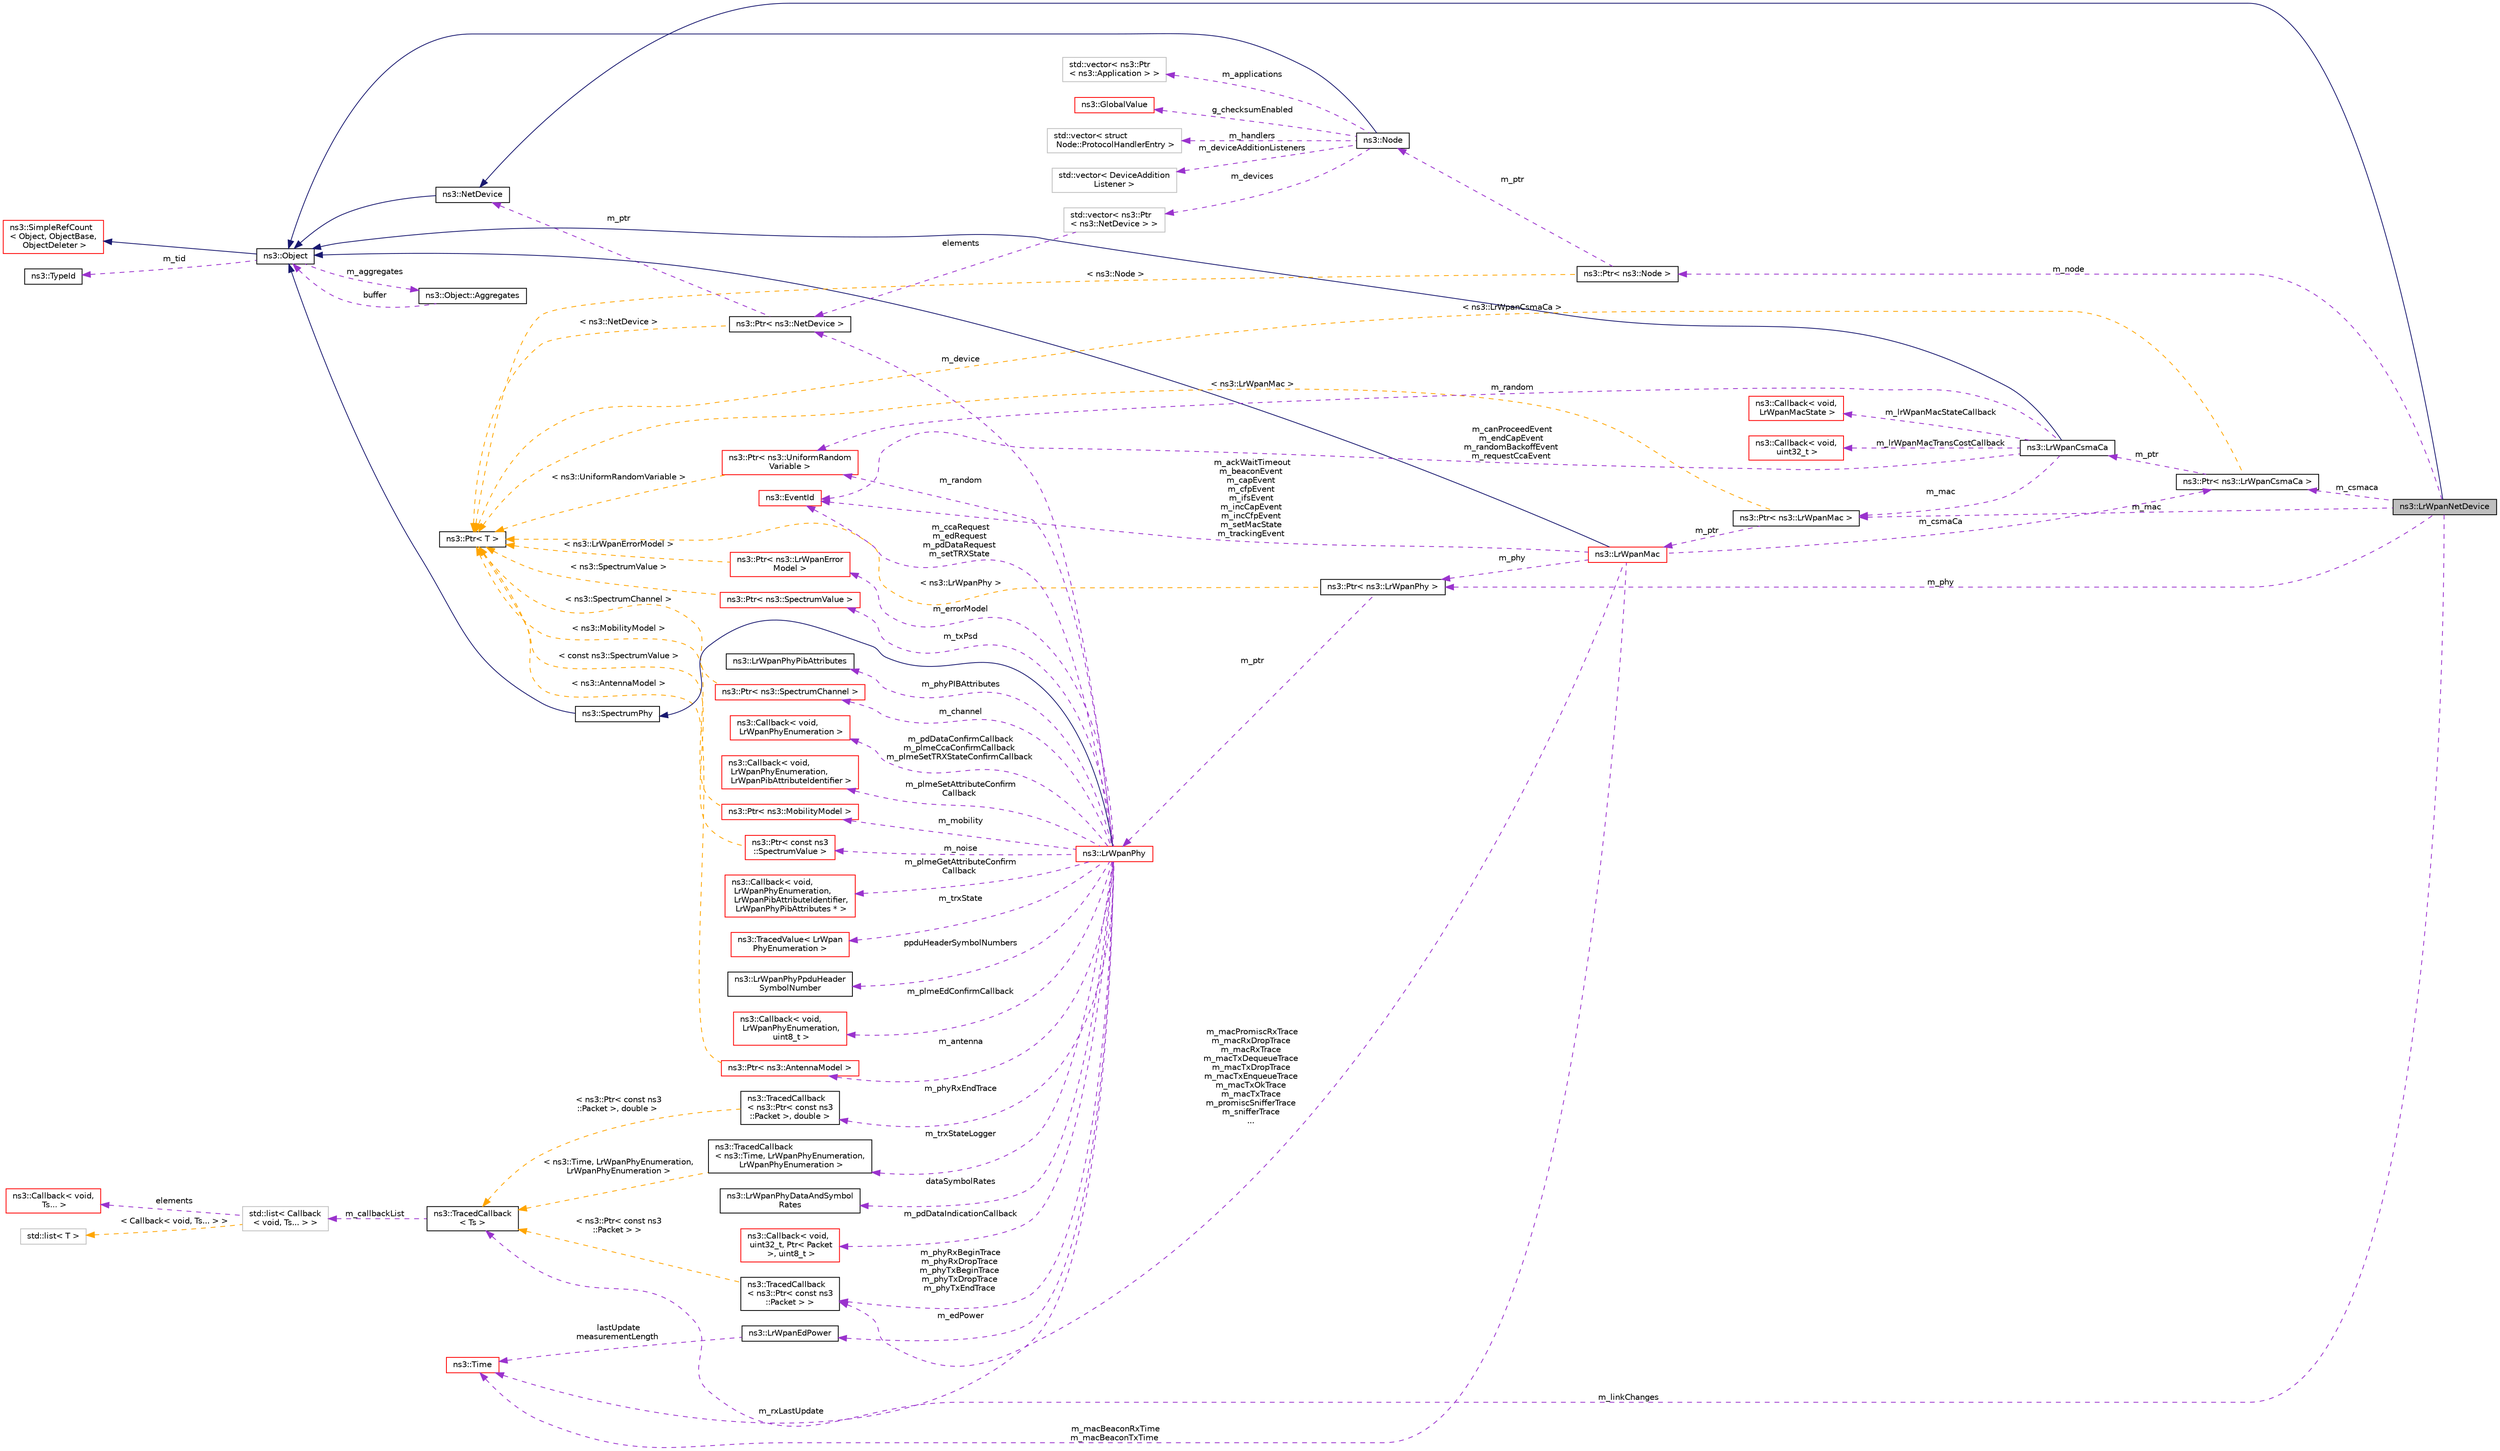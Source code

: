 digraph "ns3::LrWpanNetDevice"
{
 // LATEX_PDF_SIZE
  edge [fontname="Helvetica",fontsize="10",labelfontname="Helvetica",labelfontsize="10"];
  node [fontname="Helvetica",fontsize="10",shape=record];
  rankdir="LR";
  Node1 [label="ns3::LrWpanNetDevice",height=0.2,width=0.4,color="black", fillcolor="grey75", style="filled", fontcolor="black",tooltip="Network layer to device interface."];
  Node2 -> Node1 [dir="back",color="midnightblue",fontsize="10",style="solid",fontname="Helvetica"];
  Node2 [label="ns3::NetDevice",height=0.2,width=0.4,color="black", fillcolor="white", style="filled",URL="$classns3_1_1_net_device.html",tooltip="Network layer to device interface."];
  Node3 -> Node2 [dir="back",color="midnightblue",fontsize="10",style="solid",fontname="Helvetica"];
  Node3 [label="ns3::Object",height=0.2,width=0.4,color="black", fillcolor="white", style="filled",URL="$classns3_1_1_object.html",tooltip="A base class which provides memory management and object aggregation."];
  Node4 -> Node3 [dir="back",color="midnightblue",fontsize="10",style="solid",fontname="Helvetica"];
  Node4 [label="ns3::SimpleRefCount\l\< Object, ObjectBase,\l ObjectDeleter \>",height=0.2,width=0.4,color="red", fillcolor="white", style="filled",URL="$classns3_1_1_simple_ref_count.html",tooltip=" "];
  Node8 -> Node3 [dir="back",color="darkorchid3",fontsize="10",style="dashed",label=" m_tid" ,fontname="Helvetica"];
  Node8 [label="ns3::TypeId",height=0.2,width=0.4,color="black", fillcolor="white", style="filled",URL="$classns3_1_1_type_id.html",tooltip="a unique identifier for an interface."];
  Node9 -> Node3 [dir="back",color="darkorchid3",fontsize="10",style="dashed",label=" m_aggregates" ,fontname="Helvetica"];
  Node9 [label="ns3::Object::Aggregates",height=0.2,width=0.4,color="black", fillcolor="white", style="filled",URL="$structns3_1_1_object_1_1_aggregates.html",tooltip="The list of Objects aggregated to this one."];
  Node3 -> Node9 [dir="back",color="darkorchid3",fontsize="10",style="dashed",label=" buffer" ,fontname="Helvetica"];
  Node10 -> Node1 [dir="back",color="darkorchid3",fontsize="10",style="dashed",label=" m_node" ,fontname="Helvetica"];
  Node10 [label="ns3::Ptr\< ns3::Node \>",height=0.2,width=0.4,color="black", fillcolor="white", style="filled",URL="$classns3_1_1_ptr.html",tooltip=" "];
  Node11 -> Node10 [dir="back",color="darkorchid3",fontsize="10",style="dashed",label=" m_ptr" ,fontname="Helvetica"];
  Node11 [label="ns3::Node",height=0.2,width=0.4,color="black", fillcolor="white", style="filled",URL="$classns3_1_1_node.html",tooltip="A network Node."];
  Node3 -> Node11 [dir="back",color="midnightblue",fontsize="10",style="solid",fontname="Helvetica"];
  Node12 -> Node11 [dir="back",color="darkorchid3",fontsize="10",style="dashed",label=" m_applications" ,fontname="Helvetica"];
  Node12 [label="std::vector\< ns3::Ptr\l\< ns3::Application \> \>",height=0.2,width=0.4,color="grey75", fillcolor="white", style="filled",tooltip=" "];
  Node25 -> Node11 [dir="back",color="darkorchid3",fontsize="10",style="dashed",label=" m_devices" ,fontname="Helvetica"];
  Node25 [label="std::vector\< ns3::Ptr\l\< ns3::NetDevice \> \>",height=0.2,width=0.4,color="grey75", fillcolor="white", style="filled",tooltip=" "];
  Node26 -> Node25 [dir="back",color="darkorchid3",fontsize="10",style="dashed",label=" elements" ,fontname="Helvetica"];
  Node26 [label="ns3::Ptr\< ns3::NetDevice \>",height=0.2,width=0.4,color="black", fillcolor="white", style="filled",URL="$classns3_1_1_ptr.html",tooltip=" "];
  Node2 -> Node26 [dir="back",color="darkorchid3",fontsize="10",style="dashed",label=" m_ptr" ,fontname="Helvetica"];
  Node19 -> Node26 [dir="back",color="orange",fontsize="10",style="dashed",label=" \< ns3::NetDevice \>" ,fontname="Helvetica"];
  Node19 [label="ns3::Ptr\< T \>",height=0.2,width=0.4,color="black", fillcolor="white", style="filled",URL="$classns3_1_1_ptr.html",tooltip="Smart pointer class similar to boost::intrusive_ptr."];
  Node27 -> Node11 [dir="back",color="darkorchid3",fontsize="10",style="dashed",label=" g_checksumEnabled" ,fontname="Helvetica"];
  Node27 [label="ns3::GlobalValue",height=0.2,width=0.4,color="red", fillcolor="white", style="filled",URL="$classns3_1_1_global_value.html",tooltip="Hold a so-called 'global value'."];
  Node36 -> Node11 [dir="back",color="darkorchid3",fontsize="10",style="dashed",label=" m_handlers" ,fontname="Helvetica"];
  Node36 [label="std::vector\< struct\l Node::ProtocolHandlerEntry \>",height=0.2,width=0.4,color="grey75", fillcolor="white", style="filled",tooltip=" "];
  Node44 -> Node11 [dir="back",color="darkorchid3",fontsize="10",style="dashed",label=" m_deviceAdditionListeners" ,fontname="Helvetica"];
  Node44 [label="std::vector\< DeviceAddition\lListener \>",height=0.2,width=0.4,color="grey75", fillcolor="white", style="filled",tooltip=" "];
  Node19 -> Node10 [dir="back",color="orange",fontsize="10",style="dashed",label=" \< ns3::Node \>" ,fontname="Helvetica"];
  Node45 -> Node1 [dir="back",color="darkorchid3",fontsize="10",style="dashed",label=" m_csmaca" ,fontname="Helvetica"];
  Node45 [label="ns3::Ptr\< ns3::LrWpanCsmaCa \>",height=0.2,width=0.4,color="black", fillcolor="white", style="filled",URL="$classns3_1_1_ptr.html",tooltip=" "];
  Node46 -> Node45 [dir="back",color="darkorchid3",fontsize="10",style="dashed",label=" m_ptr" ,fontname="Helvetica"];
  Node46 [label="ns3::LrWpanCsmaCa",height=0.2,width=0.4,color="black", fillcolor="white", style="filled",URL="$classns3_1_1_lr_wpan_csma_ca.html",tooltip="This class is a helper for the LrWpanMac to manage the Csma/CA state machine according to IEEE 802...."];
  Node3 -> Node46 [dir="back",color="midnightblue",fontsize="10",style="solid",fontname="Helvetica"];
  Node47 -> Node46 [dir="back",color="darkorchid3",fontsize="10",style="dashed",label=" m_lrWpanMacTransCostCallback" ,fontname="Helvetica"];
  Node47 [label="ns3::Callback\< void,\l uint32_t \>",height=0.2,width=0.4,color="red", fillcolor="white", style="filled",URL="$classns3_1_1_callback.html",tooltip=" "];
  Node15 -> Node46 [dir="back",color="darkorchid3",fontsize="10",style="dashed",label=" m_canProceedEvent\nm_endCapEvent\nm_randomBackoffEvent\nm_requestCcaEvent" ,fontname="Helvetica"];
  Node15 [label="ns3::EventId",height=0.2,width=0.4,color="red", fillcolor="white", style="filled",URL="$classns3_1_1_event_id.html",tooltip="An identifier for simulation events."];
  Node48 -> Node46 [dir="back",color="darkorchid3",fontsize="10",style="dashed",label=" m_random" ,fontname="Helvetica"];
  Node48 [label="ns3::Ptr\< ns3::UniformRandom\lVariable \>",height=0.2,width=0.4,color="red", fillcolor="white", style="filled",URL="$classns3_1_1_ptr.html",tooltip=" "];
  Node19 -> Node48 [dir="back",color="orange",fontsize="10",style="dashed",label=" \< ns3::UniformRandomVariable \>" ,fontname="Helvetica"];
  Node52 -> Node46 [dir="back",color="darkorchid3",fontsize="10",style="dashed",label=" m_mac" ,fontname="Helvetica"];
  Node52 [label="ns3::Ptr\< ns3::LrWpanMac \>",height=0.2,width=0.4,color="black", fillcolor="white", style="filled",URL="$classns3_1_1_ptr.html",tooltip=" "];
  Node53 -> Node52 [dir="back",color="darkorchid3",fontsize="10",style="dashed",label=" m_ptr" ,fontname="Helvetica"];
  Node53 [label="ns3::LrWpanMac",height=0.2,width=0.4,color="red", fillcolor="white", style="filled",URL="$classns3_1_1_lr_wpan_mac.html",tooltip="Class that implements the LR-WPAN MAC state machine."];
  Node3 -> Node53 [dir="back",color="midnightblue",fontsize="10",style="solid",fontname="Helvetica"];
  Node54 -> Node53 [dir="back",color="darkorchid3",fontsize="10",style="dashed",label=" m_macPromiscRxTrace\nm_macRxDropTrace\nm_macRxTrace\nm_macTxDequeueTrace\nm_macTxDropTrace\nm_macTxEnqueueTrace\nm_macTxOkTrace\nm_macTxTrace\nm_promiscSnifferTrace\nm_snifferTrace\n..." ,fontname="Helvetica"];
  Node54 [label="ns3::TracedCallback\l\< ns3::Ptr\< const ns3\l::Packet \> \>",height=0.2,width=0.4,color="black", fillcolor="white", style="filled",URL="$classns3_1_1_traced_callback.html",tooltip=" "];
  Node55 -> Node54 [dir="back",color="orange",fontsize="10",style="dashed",label=" \< ns3::Ptr\< const ns3\l::Packet \> \>" ,fontname="Helvetica"];
  Node55 [label="ns3::TracedCallback\l\< Ts \>",height=0.2,width=0.4,color="black", fillcolor="white", style="filled",URL="$classns3_1_1_traced_callback.html",tooltip="Forward calls to a chain of Callback."];
  Node56 -> Node55 [dir="back",color="darkorchid3",fontsize="10",style="dashed",label=" m_callbackList" ,fontname="Helvetica"];
  Node56 [label="std::list\< Callback\l\< void, Ts... \> \>",height=0.2,width=0.4,color="grey75", fillcolor="white", style="filled",tooltip=" "];
  Node57 -> Node56 [dir="back",color="darkorchid3",fontsize="10",style="dashed",label=" elements" ,fontname="Helvetica"];
  Node57 [label="ns3::Callback\< void,\l Ts... \>",height=0.2,width=0.4,color="red", fillcolor="white", style="filled",URL="$classns3_1_1_callback.html",tooltip=" "];
  Node58 -> Node56 [dir="back",color="orange",fontsize="10",style="dashed",label=" \< Callback\< void, Ts... \> \>" ,fontname="Helvetica"];
  Node58 [label="std::list\< T \>",height=0.2,width=0.4,color="grey75", fillcolor="white", style="filled",tooltip=" "];
  Node15 -> Node53 [dir="back",color="darkorchid3",fontsize="10",style="dashed",label=" m_ackWaitTimeout\nm_beaconEvent\nm_capEvent\nm_cfpEvent\nm_ifsEvent\nm_incCapEvent\nm_incCfpEvent\nm_setMacState\nm_trackingEvent" ,fontname="Helvetica"];
  Node45 -> Node53 [dir="back",color="darkorchid3",fontsize="10",style="dashed",label=" m_csmaCa" ,fontname="Helvetica"];
  Node20 -> Node53 [dir="back",color="darkorchid3",fontsize="10",style="dashed",label=" m_macBeaconRxTime\nm_macBeaconTxTime" ,fontname="Helvetica"];
  Node20 [label="ns3::Time",height=0.2,width=0.4,color="red", fillcolor="white", style="filled",URL="$classns3_1_1_time.html",tooltip="Simulation virtual time values and global simulation resolution."];
  Node92 -> Node53 [dir="back",color="darkorchid3",fontsize="10",style="dashed",label=" m_phy" ,fontname="Helvetica"];
  Node92 [label="ns3::Ptr\< ns3::LrWpanPhy \>",height=0.2,width=0.4,color="black", fillcolor="white", style="filled",URL="$classns3_1_1_ptr.html",tooltip=" "];
  Node93 -> Node92 [dir="back",color="darkorchid3",fontsize="10",style="dashed",label=" m_ptr" ,fontname="Helvetica"];
  Node93 [label="ns3::LrWpanPhy",height=0.2,width=0.4,color="red", fillcolor="white", style="filled",URL="$classns3_1_1_lr_wpan_phy.html",tooltip="Make LrWpanPhy a SpectrumPhy so we can enable the eventual modeling of device interference."];
  Node94 -> Node93 [dir="back",color="midnightblue",fontsize="10",style="solid",fontname="Helvetica"];
  Node94 [label="ns3::SpectrumPhy",height=0.2,width=0.4,color="black", fillcolor="white", style="filled",URL="$classns3_1_1_spectrum_phy.html",tooltip="Abstract base class for Spectrum-aware PHY layers."];
  Node3 -> Node94 [dir="back",color="midnightblue",fontsize="10",style="solid",fontname="Helvetica"];
  Node95 -> Node93 [dir="back",color="darkorchid3",fontsize="10",style="dashed",label=" m_channel" ,fontname="Helvetica"];
  Node95 [label="ns3::Ptr\< ns3::SpectrumChannel \>",height=0.2,width=0.4,color="red", fillcolor="white", style="filled",URL="$classns3_1_1_ptr.html",tooltip=" "];
  Node19 -> Node95 [dir="back",color="orange",fontsize="10",style="dashed",label=" \< ns3::SpectrumChannel \>" ,fontname="Helvetica"];
  Node107 -> Node93 [dir="back",color="darkorchid3",fontsize="10",style="dashed",label=" m_mobility" ,fontname="Helvetica"];
  Node107 [label="ns3::Ptr\< ns3::MobilityModel \>",height=0.2,width=0.4,color="red", fillcolor="white", style="filled",URL="$classns3_1_1_ptr.html",tooltip=" "];
  Node19 -> Node107 [dir="back",color="orange",fontsize="10",style="dashed",label=" \< ns3::MobilityModel \>" ,fontname="Helvetica"];
  Node54 -> Node93 [dir="back",color="darkorchid3",fontsize="10",style="dashed",label=" m_phyRxBeginTrace\nm_phyRxDropTrace\nm_phyTxBeginTrace\nm_phyTxDropTrace\nm_phyTxEndTrace" ,fontname="Helvetica"];
  Node110 -> Node93 [dir="back",color="darkorchid3",fontsize="10",style="dashed",label=" m_antenna" ,fontname="Helvetica"];
  Node110 [label="ns3::Ptr\< ns3::AntennaModel \>",height=0.2,width=0.4,color="red", fillcolor="white", style="filled",URL="$classns3_1_1_ptr.html",tooltip=" "];
  Node19 -> Node110 [dir="back",color="orange",fontsize="10",style="dashed",label=" \< ns3::AntennaModel \>" ,fontname="Helvetica"];
  Node112 -> Node93 [dir="back",color="darkorchid3",fontsize="10",style="dashed",label=" m_trxStateLogger" ,fontname="Helvetica"];
  Node112 [label="ns3::TracedCallback\l\< ns3::Time, LrWpanPhyEnumeration,\l LrWpanPhyEnumeration \>",height=0.2,width=0.4,color="black", fillcolor="white", style="filled",URL="$classns3_1_1_traced_callback.html",tooltip=" "];
  Node55 -> Node112 [dir="back",color="orange",fontsize="10",style="dashed",label=" \< ns3::Time, LrWpanPhyEnumeration,\l LrWpanPhyEnumeration \>" ,fontname="Helvetica"];
  Node113 -> Node93 [dir="back",color="darkorchid3",fontsize="10",style="dashed",label=" m_edPower" ,fontname="Helvetica"];
  Node113 [label="ns3::LrWpanEdPower",height=0.2,width=0.4,color="black", fillcolor="white", style="filled",URL="$structns3_1_1_lr_wpan_ed_power.html",tooltip="Helper structure to manage the power measurement during ED."];
  Node20 -> Node113 [dir="back",color="darkorchid3",fontsize="10",style="dashed",label=" lastUpdate\nmeasurementLength" ,fontname="Helvetica"];
  Node114 -> Node93 [dir="back",color="darkorchid3",fontsize="10",style="dashed",label=" m_pdDataConfirmCallback\nm_plmeCcaConfirmCallback\nm_plmeSetTRXStateConfirmCallback" ,fontname="Helvetica"];
  Node114 [label="ns3::Callback\< void,\l LrWpanPhyEnumeration \>",height=0.2,width=0.4,color="red", fillcolor="white", style="filled",URL="$classns3_1_1_callback.html",tooltip=" "];
  Node115 -> Node93 [dir="back",color="darkorchid3",fontsize="10",style="dashed",label=" m_errorModel" ,fontname="Helvetica"];
  Node115 [label="ns3::Ptr\< ns3::LrWpanError\lModel \>",height=0.2,width=0.4,color="red", fillcolor="white", style="filled",URL="$classns3_1_1_ptr.html",tooltip=" "];
  Node19 -> Node115 [dir="back",color="orange",fontsize="10",style="dashed",label=" \< ns3::LrWpanErrorModel \>" ,fontname="Helvetica"];
  Node15 -> Node93 [dir="back",color="darkorchid3",fontsize="10",style="dashed",label=" m_ccaRequest\nm_edRequest\nm_pdDataRequest\nm_setTRXState" ,fontname="Helvetica"];
  Node26 -> Node93 [dir="back",color="darkorchid3",fontsize="10",style="dashed",label=" m_device" ,fontname="Helvetica"];
  Node20 -> Node93 [dir="back",color="darkorchid3",fontsize="10",style="dashed",label=" m_rxLastUpdate" ,fontname="Helvetica"];
  Node117 -> Node93 [dir="back",color="darkorchid3",fontsize="10",style="dashed",label=" m_plmeSetAttributeConfirm\lCallback" ,fontname="Helvetica"];
  Node117 [label="ns3::Callback\< void,\l LrWpanPhyEnumeration,\l LrWpanPibAttributeIdentifier \>",height=0.2,width=0.4,color="red", fillcolor="white", style="filled",URL="$classns3_1_1_callback.html",tooltip=" "];
  Node118 -> Node93 [dir="back",color="darkorchid3",fontsize="10",style="dashed",label=" m_noise" ,fontname="Helvetica"];
  Node118 [label="ns3::Ptr\< const ns3\l::SpectrumValue \>",height=0.2,width=0.4,color="red", fillcolor="white", style="filled",URL="$classns3_1_1_ptr.html",tooltip=" "];
  Node19 -> Node118 [dir="back",color="orange",fontsize="10",style="dashed",label=" \< const ns3::SpectrumValue \>" ,fontname="Helvetica"];
  Node127 -> Node93 [dir="back",color="darkorchid3",fontsize="10",style="dashed",label=" m_plmeGetAttributeConfirm\lCallback" ,fontname="Helvetica"];
  Node127 [label="ns3::Callback\< void,\l LrWpanPhyEnumeration,\l LrWpanPibAttributeIdentifier,\l LrWpanPhyPibAttributes * \>",height=0.2,width=0.4,color="red", fillcolor="white", style="filled",URL="$classns3_1_1_callback.html",tooltip=" "];
  Node128 -> Node93 [dir="back",color="darkorchid3",fontsize="10",style="dashed",label=" m_trxState" ,fontname="Helvetica"];
  Node128 [label="ns3::TracedValue\< LrWpan\lPhyEnumeration \>",height=0.2,width=0.4,color="red", fillcolor="white", style="filled",URL="$classns3_1_1_traced_value.html",tooltip=" "];
  Node129 -> Node93 [dir="back",color="darkorchid3",fontsize="10",style="dashed",label=" m_txPsd" ,fontname="Helvetica"];
  Node129 [label="ns3::Ptr\< ns3::SpectrumValue \>",height=0.2,width=0.4,color="red", fillcolor="white", style="filled",URL="$classns3_1_1_ptr.html",tooltip=" "];
  Node19 -> Node129 [dir="back",color="orange",fontsize="10",style="dashed",label=" \< ns3::SpectrumValue \>" ,fontname="Helvetica"];
  Node130 -> Node93 [dir="back",color="darkorchid3",fontsize="10",style="dashed",label=" ppduHeaderSymbolNumbers" ,fontname="Helvetica"];
  Node130 [label="ns3::LrWpanPhyPpduHeader\lSymbolNumber",height=0.2,width=0.4,color="black", fillcolor="white", style="filled",URL="$structns3_1_1_lr_wpan_phy_ppdu_header_symbol_number.html",tooltip="This data structure provides number of symbols for the PPDU headers: SHR and PHR See IEEE802...."];
  Node131 -> Node93 [dir="back",color="darkorchid3",fontsize="10",style="dashed",label=" m_plmeEdConfirmCallback" ,fontname="Helvetica"];
  Node131 [label="ns3::Callback\< void,\l LrWpanPhyEnumeration,\l uint8_t \>",height=0.2,width=0.4,color="red", fillcolor="white", style="filled",URL="$classns3_1_1_callback.html",tooltip=" "];
  Node132 -> Node93 [dir="back",color="darkorchid3",fontsize="10",style="dashed",label=" m_phyRxEndTrace" ,fontname="Helvetica"];
  Node132 [label="ns3::TracedCallback\l\< ns3::Ptr\< const ns3\l::Packet \>, double \>",height=0.2,width=0.4,color="black", fillcolor="white", style="filled",URL="$classns3_1_1_traced_callback.html",tooltip=" "];
  Node55 -> Node132 [dir="back",color="orange",fontsize="10",style="dashed",label=" \< ns3::Ptr\< const ns3\l::Packet \>, double \>" ,fontname="Helvetica"];
  Node133 -> Node93 [dir="back",color="darkorchid3",fontsize="10",style="dashed",label=" dataSymbolRates" ,fontname="Helvetica"];
  Node133 [label="ns3::LrWpanPhyDataAndSymbol\lRates",height=0.2,width=0.4,color="black", fillcolor="white", style="filled",URL="$structns3_1_1_lr_wpan_phy_data_and_symbol_rates.html",tooltip="This data structure provides the Bit rate and Symbol rate for a given channel See IEEE802...."];
  Node48 -> Node93 [dir="back",color="darkorchid3",fontsize="10",style="dashed",label=" m_random" ,fontname="Helvetica"];
  Node134 -> Node93 [dir="back",color="darkorchid3",fontsize="10",style="dashed",label=" m_pdDataIndicationCallback" ,fontname="Helvetica"];
  Node134 [label="ns3::Callback\< void,\l uint32_t, Ptr\< Packet\l \>, uint8_t \>",height=0.2,width=0.4,color="red", fillcolor="white", style="filled",URL="$classns3_1_1_callback.html",tooltip=" "];
  Node135 -> Node93 [dir="back",color="darkorchid3",fontsize="10",style="dashed",label=" m_phyPIBAttributes" ,fontname="Helvetica"];
  Node135 [label="ns3::LrWpanPhyPibAttributes",height=0.2,width=0.4,color="black", fillcolor="white", style="filled",URL="$structns3_1_1_lr_wpan_phy_pib_attributes.html",tooltip="IEEE802.15.4-2006 PHY PIB Attributes Table 23 in section 6.4.2."];
  Node19 -> Node92 [dir="back",color="orange",fontsize="10",style="dashed",label=" \< ns3::LrWpanPhy \>" ,fontname="Helvetica"];
  Node19 -> Node52 [dir="back",color="orange",fontsize="10",style="dashed",label=" \< ns3::LrWpanMac \>" ,fontname="Helvetica"];
  Node145 -> Node46 [dir="back",color="darkorchid3",fontsize="10",style="dashed",label=" m_lrWpanMacStateCallback" ,fontname="Helvetica"];
  Node145 [label="ns3::Callback\< void,\l LrWpanMacState \>",height=0.2,width=0.4,color="red", fillcolor="white", style="filled",URL="$classns3_1_1_callback.html",tooltip=" "];
  Node19 -> Node45 [dir="back",color="orange",fontsize="10",style="dashed",label=" \< ns3::LrWpanCsmaCa \>" ,fontname="Helvetica"];
  Node55 -> Node1 [dir="back",color="darkorchid3",fontsize="10",style="dashed",label=" m_linkChanges" ,fontname="Helvetica"];
  Node92 -> Node1 [dir="back",color="darkorchid3",fontsize="10",style="dashed",label=" m_phy" ,fontname="Helvetica"];
  Node52 -> Node1 [dir="back",color="darkorchid3",fontsize="10",style="dashed",label=" m_mac" ,fontname="Helvetica"];
}
